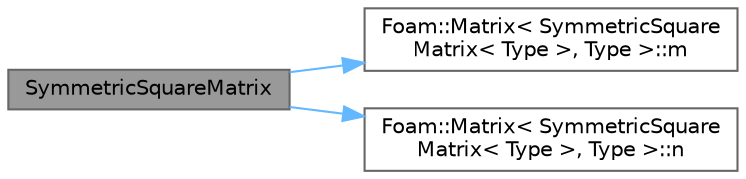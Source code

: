 digraph "SymmetricSquareMatrix"
{
 // LATEX_PDF_SIZE
  bgcolor="transparent";
  edge [fontname=Helvetica,fontsize=10,labelfontname=Helvetica,labelfontsize=10];
  node [fontname=Helvetica,fontsize=10,shape=box,height=0.2,width=0.4];
  rankdir="LR";
  Node1 [id="Node000001",label="SymmetricSquareMatrix",height=0.2,width=0.4,color="gray40", fillcolor="grey60", style="filled", fontcolor="black",tooltip=" "];
  Node1 -> Node2 [id="edge1_Node000001_Node000002",color="steelblue1",style="solid",tooltip=" "];
  Node2 [id="Node000002",label="Foam::Matrix\< SymmetricSquare\lMatrix\< Type \>, Type \>::m",height=0.2,width=0.4,color="grey40", fillcolor="white", style="filled",URL="$classFoam_1_1Matrix.html#ad8b5287bb75e2c432677a820a4083c90",tooltip=" "];
  Node1 -> Node3 [id="edge2_Node000001_Node000003",color="steelblue1",style="solid",tooltip=" "];
  Node3 [id="Node000003",label="Foam::Matrix\< SymmetricSquare\lMatrix\< Type \>, Type \>::n",height=0.2,width=0.4,color="grey40", fillcolor="white", style="filled",URL="$classFoam_1_1Matrix.html#a094446e880780cfe16c12c3092da29ba",tooltip=" "];
}
